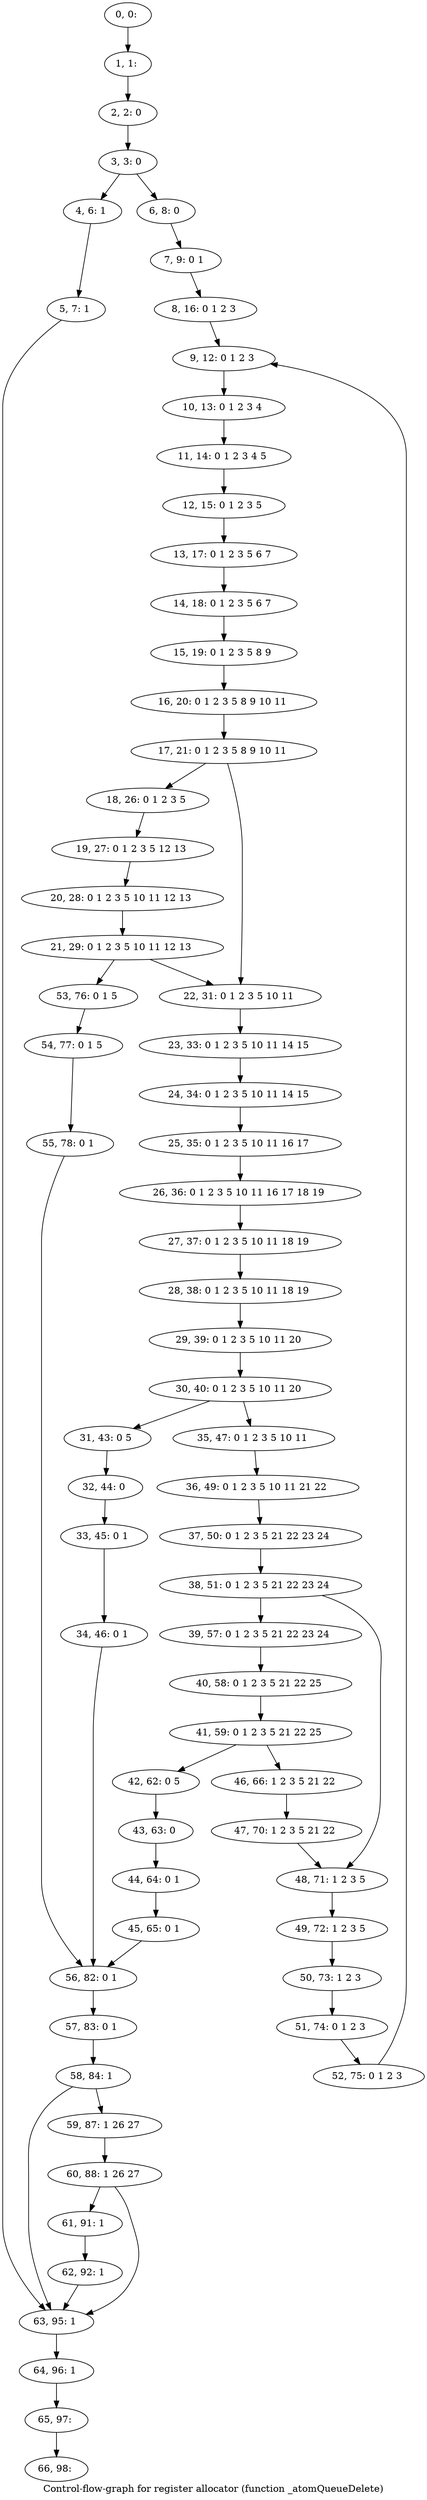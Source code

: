 digraph G {
graph [label="Control-flow-graph for register allocator (function _atomQueueDelete)"]
0[label="0, 0: "];
1[label="1, 1: "];
2[label="2, 2: 0 "];
3[label="3, 3: 0 "];
4[label="4, 6: 1 "];
5[label="5, 7: 1 "];
6[label="6, 8: 0 "];
7[label="7, 9: 0 1 "];
8[label="8, 16: 0 1 2 3 "];
9[label="9, 12: 0 1 2 3 "];
10[label="10, 13: 0 1 2 3 4 "];
11[label="11, 14: 0 1 2 3 4 5 "];
12[label="12, 15: 0 1 2 3 5 "];
13[label="13, 17: 0 1 2 3 5 6 7 "];
14[label="14, 18: 0 1 2 3 5 6 7 "];
15[label="15, 19: 0 1 2 3 5 8 9 "];
16[label="16, 20: 0 1 2 3 5 8 9 10 11 "];
17[label="17, 21: 0 1 2 3 5 8 9 10 11 "];
18[label="18, 26: 0 1 2 3 5 "];
19[label="19, 27: 0 1 2 3 5 12 13 "];
20[label="20, 28: 0 1 2 3 5 10 11 12 13 "];
21[label="21, 29: 0 1 2 3 5 10 11 12 13 "];
22[label="22, 31: 0 1 2 3 5 10 11 "];
23[label="23, 33: 0 1 2 3 5 10 11 14 15 "];
24[label="24, 34: 0 1 2 3 5 10 11 14 15 "];
25[label="25, 35: 0 1 2 3 5 10 11 16 17 "];
26[label="26, 36: 0 1 2 3 5 10 11 16 17 18 19 "];
27[label="27, 37: 0 1 2 3 5 10 11 18 19 "];
28[label="28, 38: 0 1 2 3 5 10 11 18 19 "];
29[label="29, 39: 0 1 2 3 5 10 11 20 "];
30[label="30, 40: 0 1 2 3 5 10 11 20 "];
31[label="31, 43: 0 5 "];
32[label="32, 44: 0 "];
33[label="33, 45: 0 1 "];
34[label="34, 46: 0 1 "];
35[label="35, 47: 0 1 2 3 5 10 11 "];
36[label="36, 49: 0 1 2 3 5 10 11 21 22 "];
37[label="37, 50: 0 1 2 3 5 21 22 23 24 "];
38[label="38, 51: 0 1 2 3 5 21 22 23 24 "];
39[label="39, 57: 0 1 2 3 5 21 22 23 24 "];
40[label="40, 58: 0 1 2 3 5 21 22 25 "];
41[label="41, 59: 0 1 2 3 5 21 22 25 "];
42[label="42, 62: 0 5 "];
43[label="43, 63: 0 "];
44[label="44, 64: 0 1 "];
45[label="45, 65: 0 1 "];
46[label="46, 66: 1 2 3 5 21 22 "];
47[label="47, 70: 1 2 3 5 21 22 "];
48[label="48, 71: 1 2 3 5 "];
49[label="49, 72: 1 2 3 5 "];
50[label="50, 73: 1 2 3 "];
51[label="51, 74: 0 1 2 3 "];
52[label="52, 75: 0 1 2 3 "];
53[label="53, 76: 0 1 5 "];
54[label="54, 77: 0 1 5 "];
55[label="55, 78: 0 1 "];
56[label="56, 82: 0 1 "];
57[label="57, 83: 0 1 "];
58[label="58, 84: 1 "];
59[label="59, 87: 1 26 27 "];
60[label="60, 88: 1 26 27 "];
61[label="61, 91: 1 "];
62[label="62, 92: 1 "];
63[label="63, 95: 1 "];
64[label="64, 96: 1 "];
65[label="65, 97: "];
66[label="66, 98: "];
0->1 ;
1->2 ;
2->3 ;
3->4 ;
3->6 ;
4->5 ;
5->63 ;
6->7 ;
7->8 ;
8->9 ;
9->10 ;
10->11 ;
11->12 ;
12->13 ;
13->14 ;
14->15 ;
15->16 ;
16->17 ;
17->18 ;
17->22 ;
18->19 ;
19->20 ;
20->21 ;
21->22 ;
21->53 ;
22->23 ;
23->24 ;
24->25 ;
25->26 ;
26->27 ;
27->28 ;
28->29 ;
29->30 ;
30->31 ;
30->35 ;
31->32 ;
32->33 ;
33->34 ;
34->56 ;
35->36 ;
36->37 ;
37->38 ;
38->39 ;
38->48 ;
39->40 ;
40->41 ;
41->42 ;
41->46 ;
42->43 ;
43->44 ;
44->45 ;
45->56 ;
46->47 ;
47->48 ;
48->49 ;
49->50 ;
50->51 ;
51->52 ;
52->9 ;
53->54 ;
54->55 ;
55->56 ;
56->57 ;
57->58 ;
58->59 ;
58->63 ;
59->60 ;
60->61 ;
60->63 ;
61->62 ;
62->63 ;
63->64 ;
64->65 ;
65->66 ;
}
